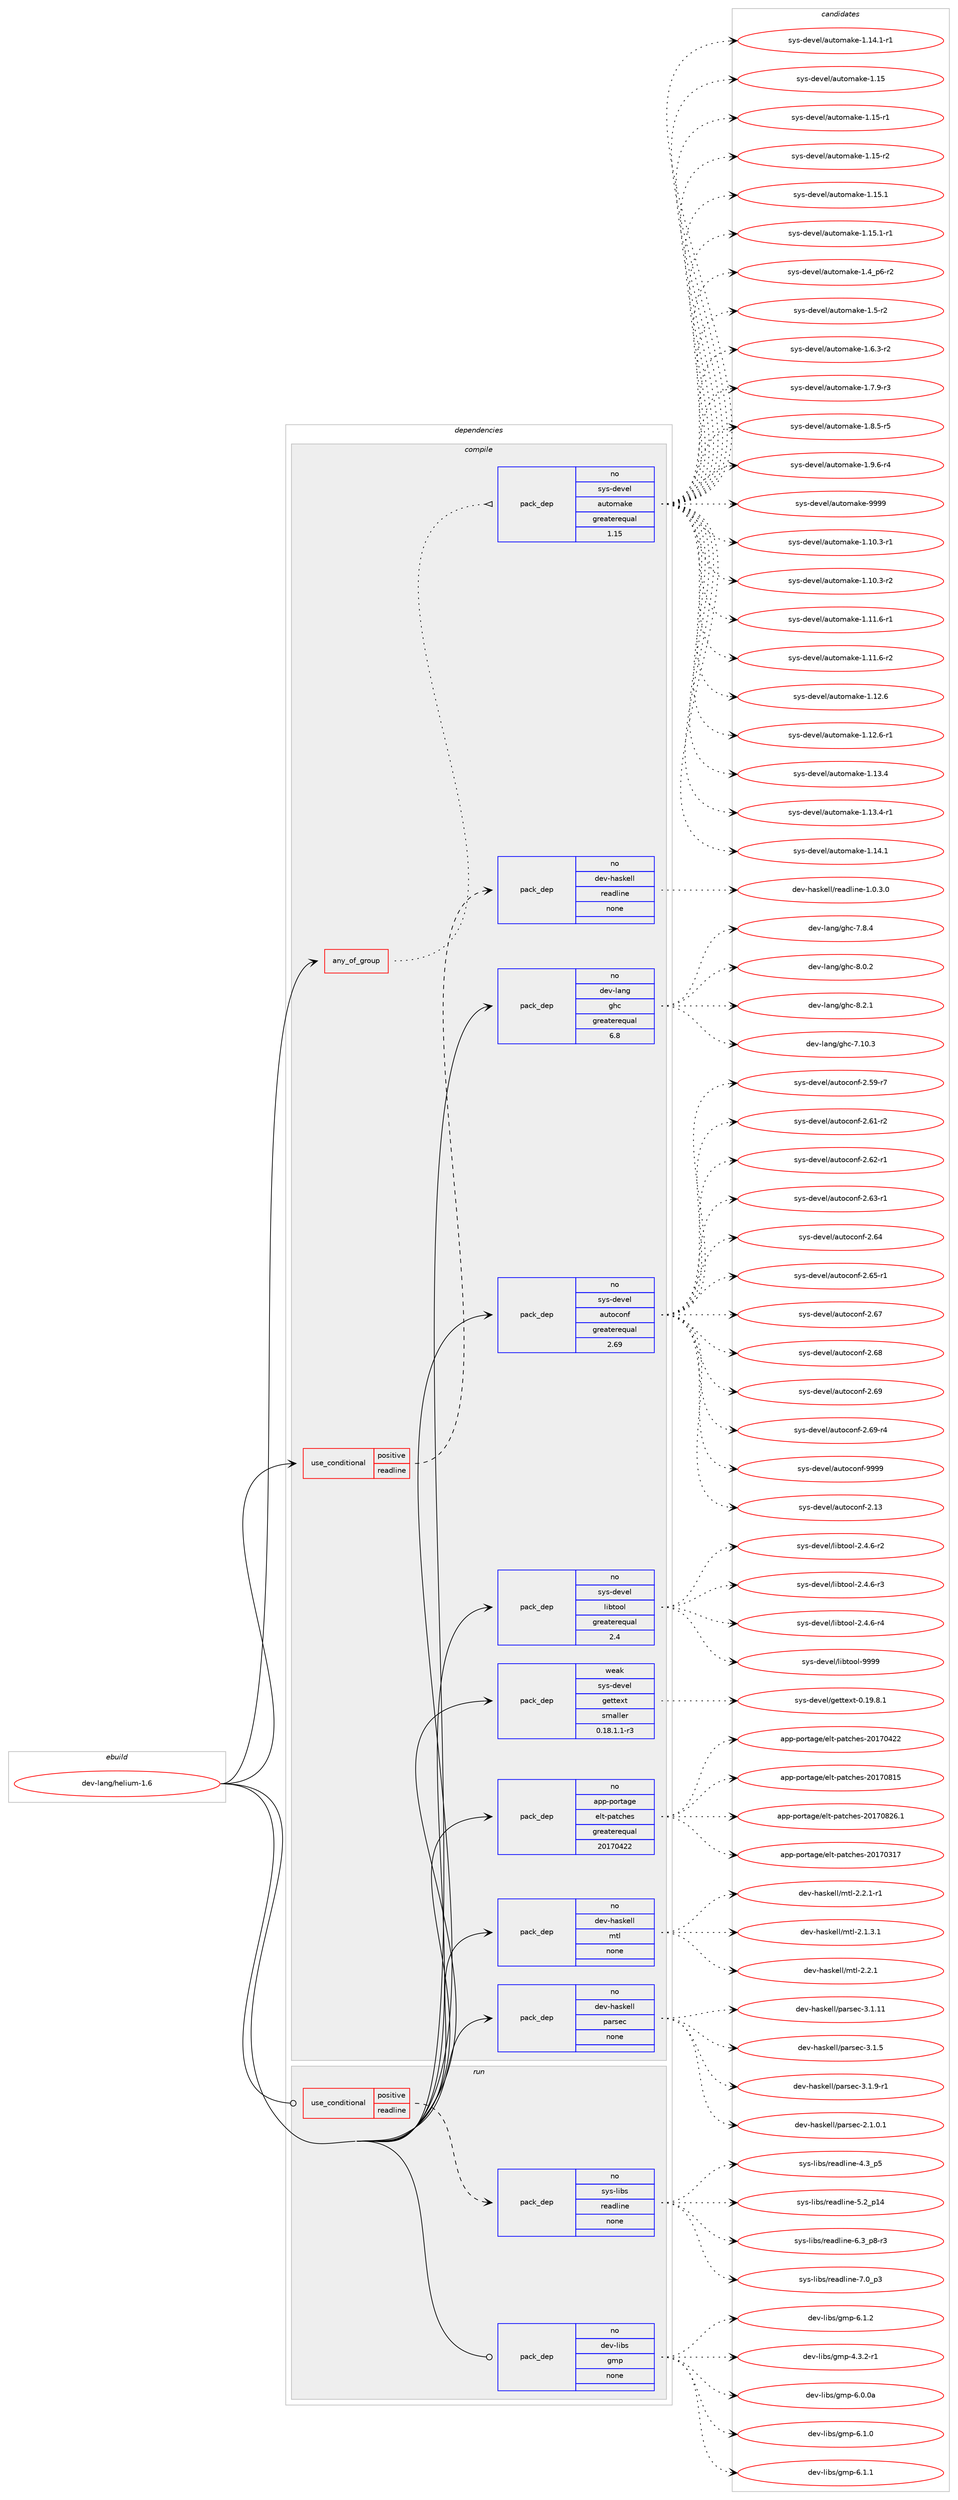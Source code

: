 digraph prolog {

# *************
# Graph options
# *************

newrank=true;
concentrate=true;
compound=true;
graph [rankdir=LR,fontname=Helvetica,fontsize=10,ranksep=1.5];#, ranksep=2.5, nodesep=0.2];
edge  [arrowhead=vee];
node  [fontname=Helvetica,fontsize=10];

# **********
# The ebuild
# **********

subgraph cluster_leftcol {
color=gray;
rank=same;
label=<<i>ebuild</i>>;
id [label="dev-lang/helium-1.6", color=red, width=4, href="../dev-lang/helium-1.6.svg"];
}

# ****************
# The dependencies
# ****************

subgraph cluster_midcol {
color=gray;
label=<<i>dependencies</i>>;
subgraph cluster_compile {
fillcolor="#eeeeee";
style=filled;
label=<<i>compile</i>>;
subgraph any3031 {
dependency106863 [label=<<TABLE BORDER="0" CELLBORDER="1" CELLSPACING="0" CELLPADDING="4"><TR><TD CELLPADDING="10">any_of_group</TD></TR></TABLE>>, shape=none, color=red];subgraph pack80881 {
dependency106864 [label=<<TABLE BORDER="0" CELLBORDER="1" CELLSPACING="0" CELLPADDING="4" WIDTH="220"><TR><TD ROWSPAN="6" CELLPADDING="30">pack_dep</TD></TR><TR><TD WIDTH="110">no</TD></TR><TR><TD>sys-devel</TD></TR><TR><TD>automake</TD></TR><TR><TD>greaterequal</TD></TR><TR><TD>1.15</TD></TR></TABLE>>, shape=none, color=blue];
}
dependency106863:e -> dependency106864:w [weight=20,style="dotted",arrowhead="oinv"];
}
id:e -> dependency106863:w [weight=20,style="solid",arrowhead="vee"];
subgraph cond22921 {
dependency106865 [label=<<TABLE BORDER="0" CELLBORDER="1" CELLSPACING="0" CELLPADDING="4"><TR><TD ROWSPAN="3" CELLPADDING="10">use_conditional</TD></TR><TR><TD>positive</TD></TR><TR><TD>readline</TD></TR></TABLE>>, shape=none, color=red];
subgraph pack80882 {
dependency106866 [label=<<TABLE BORDER="0" CELLBORDER="1" CELLSPACING="0" CELLPADDING="4" WIDTH="220"><TR><TD ROWSPAN="6" CELLPADDING="30">pack_dep</TD></TR><TR><TD WIDTH="110">no</TD></TR><TR><TD>dev-haskell</TD></TR><TR><TD>readline</TD></TR><TR><TD>none</TD></TR><TR><TD></TD></TR></TABLE>>, shape=none, color=blue];
}
dependency106865:e -> dependency106866:w [weight=20,style="dashed",arrowhead="vee"];
}
id:e -> dependency106865:w [weight=20,style="solid",arrowhead="vee"];
subgraph pack80883 {
dependency106867 [label=<<TABLE BORDER="0" CELLBORDER="1" CELLSPACING="0" CELLPADDING="4" WIDTH="220"><TR><TD ROWSPAN="6" CELLPADDING="30">pack_dep</TD></TR><TR><TD WIDTH="110">no</TD></TR><TR><TD>app-portage</TD></TR><TR><TD>elt-patches</TD></TR><TR><TD>greaterequal</TD></TR><TR><TD>20170422</TD></TR></TABLE>>, shape=none, color=blue];
}
id:e -> dependency106867:w [weight=20,style="solid",arrowhead="vee"];
subgraph pack80884 {
dependency106868 [label=<<TABLE BORDER="0" CELLBORDER="1" CELLSPACING="0" CELLPADDING="4" WIDTH="220"><TR><TD ROWSPAN="6" CELLPADDING="30">pack_dep</TD></TR><TR><TD WIDTH="110">no</TD></TR><TR><TD>dev-haskell</TD></TR><TR><TD>mtl</TD></TR><TR><TD>none</TD></TR><TR><TD></TD></TR></TABLE>>, shape=none, color=blue];
}
id:e -> dependency106868:w [weight=20,style="solid",arrowhead="vee"];
subgraph pack80885 {
dependency106869 [label=<<TABLE BORDER="0" CELLBORDER="1" CELLSPACING="0" CELLPADDING="4" WIDTH="220"><TR><TD ROWSPAN="6" CELLPADDING="30">pack_dep</TD></TR><TR><TD WIDTH="110">no</TD></TR><TR><TD>dev-haskell</TD></TR><TR><TD>parsec</TD></TR><TR><TD>none</TD></TR><TR><TD></TD></TR></TABLE>>, shape=none, color=blue];
}
id:e -> dependency106869:w [weight=20,style="solid",arrowhead="vee"];
subgraph pack80886 {
dependency106870 [label=<<TABLE BORDER="0" CELLBORDER="1" CELLSPACING="0" CELLPADDING="4" WIDTH="220"><TR><TD ROWSPAN="6" CELLPADDING="30">pack_dep</TD></TR><TR><TD WIDTH="110">no</TD></TR><TR><TD>dev-lang</TD></TR><TR><TD>ghc</TD></TR><TR><TD>greaterequal</TD></TR><TR><TD>6.8</TD></TR></TABLE>>, shape=none, color=blue];
}
id:e -> dependency106870:w [weight=20,style="solid",arrowhead="vee"];
subgraph pack80887 {
dependency106871 [label=<<TABLE BORDER="0" CELLBORDER="1" CELLSPACING="0" CELLPADDING="4" WIDTH="220"><TR><TD ROWSPAN="6" CELLPADDING="30">pack_dep</TD></TR><TR><TD WIDTH="110">no</TD></TR><TR><TD>sys-devel</TD></TR><TR><TD>autoconf</TD></TR><TR><TD>greaterequal</TD></TR><TR><TD>2.69</TD></TR></TABLE>>, shape=none, color=blue];
}
id:e -> dependency106871:w [weight=20,style="solid",arrowhead="vee"];
subgraph pack80888 {
dependency106872 [label=<<TABLE BORDER="0" CELLBORDER="1" CELLSPACING="0" CELLPADDING="4" WIDTH="220"><TR><TD ROWSPAN="6" CELLPADDING="30">pack_dep</TD></TR><TR><TD WIDTH="110">no</TD></TR><TR><TD>sys-devel</TD></TR><TR><TD>libtool</TD></TR><TR><TD>greaterequal</TD></TR><TR><TD>2.4</TD></TR></TABLE>>, shape=none, color=blue];
}
id:e -> dependency106872:w [weight=20,style="solid",arrowhead="vee"];
subgraph pack80889 {
dependency106873 [label=<<TABLE BORDER="0" CELLBORDER="1" CELLSPACING="0" CELLPADDING="4" WIDTH="220"><TR><TD ROWSPAN="6" CELLPADDING="30">pack_dep</TD></TR><TR><TD WIDTH="110">weak</TD></TR><TR><TD>sys-devel</TD></TR><TR><TD>gettext</TD></TR><TR><TD>smaller</TD></TR><TR><TD>0.18.1.1-r3</TD></TR></TABLE>>, shape=none, color=blue];
}
id:e -> dependency106873:w [weight=20,style="solid",arrowhead="vee"];
}
subgraph cluster_compileandrun {
fillcolor="#eeeeee";
style=filled;
label=<<i>compile and run</i>>;
}
subgraph cluster_run {
fillcolor="#eeeeee";
style=filled;
label=<<i>run</i>>;
subgraph cond22922 {
dependency106874 [label=<<TABLE BORDER="0" CELLBORDER="1" CELLSPACING="0" CELLPADDING="4"><TR><TD ROWSPAN="3" CELLPADDING="10">use_conditional</TD></TR><TR><TD>positive</TD></TR><TR><TD>readline</TD></TR></TABLE>>, shape=none, color=red];
subgraph pack80890 {
dependency106875 [label=<<TABLE BORDER="0" CELLBORDER="1" CELLSPACING="0" CELLPADDING="4" WIDTH="220"><TR><TD ROWSPAN="6" CELLPADDING="30">pack_dep</TD></TR><TR><TD WIDTH="110">no</TD></TR><TR><TD>sys-libs</TD></TR><TR><TD>readline</TD></TR><TR><TD>none</TD></TR><TR><TD></TD></TR></TABLE>>, shape=none, color=blue];
}
dependency106874:e -> dependency106875:w [weight=20,style="dashed",arrowhead="vee"];
}
id:e -> dependency106874:w [weight=20,style="solid",arrowhead="odot"];
subgraph pack80891 {
dependency106876 [label=<<TABLE BORDER="0" CELLBORDER="1" CELLSPACING="0" CELLPADDING="4" WIDTH="220"><TR><TD ROWSPAN="6" CELLPADDING="30">pack_dep</TD></TR><TR><TD WIDTH="110">no</TD></TR><TR><TD>dev-libs</TD></TR><TR><TD>gmp</TD></TR><TR><TD>none</TD></TR><TR><TD></TD></TR></TABLE>>, shape=none, color=blue];
}
id:e -> dependency106876:w [weight=20,style="solid",arrowhead="odot"];
}
}

# **************
# The candidates
# **************

subgraph cluster_choices {
rank=same;
color=gray;
label=<<i>candidates</i>>;

subgraph choice80881 {
color=black;
nodesep=1;
choice11512111545100101118101108479711711611110997107101454946494846514511449 [label="sys-devel/automake-1.10.3-r1", color=red, width=4,href="../sys-devel/automake-1.10.3-r1.svg"];
choice11512111545100101118101108479711711611110997107101454946494846514511450 [label="sys-devel/automake-1.10.3-r2", color=red, width=4,href="../sys-devel/automake-1.10.3-r2.svg"];
choice11512111545100101118101108479711711611110997107101454946494946544511449 [label="sys-devel/automake-1.11.6-r1", color=red, width=4,href="../sys-devel/automake-1.11.6-r1.svg"];
choice11512111545100101118101108479711711611110997107101454946494946544511450 [label="sys-devel/automake-1.11.6-r2", color=red, width=4,href="../sys-devel/automake-1.11.6-r2.svg"];
choice1151211154510010111810110847971171161111099710710145494649504654 [label="sys-devel/automake-1.12.6", color=red, width=4,href="../sys-devel/automake-1.12.6.svg"];
choice11512111545100101118101108479711711611110997107101454946495046544511449 [label="sys-devel/automake-1.12.6-r1", color=red, width=4,href="../sys-devel/automake-1.12.6-r1.svg"];
choice1151211154510010111810110847971171161111099710710145494649514652 [label="sys-devel/automake-1.13.4", color=red, width=4,href="../sys-devel/automake-1.13.4.svg"];
choice11512111545100101118101108479711711611110997107101454946495146524511449 [label="sys-devel/automake-1.13.4-r1", color=red, width=4,href="../sys-devel/automake-1.13.4-r1.svg"];
choice1151211154510010111810110847971171161111099710710145494649524649 [label="sys-devel/automake-1.14.1", color=red, width=4,href="../sys-devel/automake-1.14.1.svg"];
choice11512111545100101118101108479711711611110997107101454946495246494511449 [label="sys-devel/automake-1.14.1-r1", color=red, width=4,href="../sys-devel/automake-1.14.1-r1.svg"];
choice115121115451001011181011084797117116111109971071014549464953 [label="sys-devel/automake-1.15", color=red, width=4,href="../sys-devel/automake-1.15.svg"];
choice1151211154510010111810110847971171161111099710710145494649534511449 [label="sys-devel/automake-1.15-r1", color=red, width=4,href="../sys-devel/automake-1.15-r1.svg"];
choice1151211154510010111810110847971171161111099710710145494649534511450 [label="sys-devel/automake-1.15-r2", color=red, width=4,href="../sys-devel/automake-1.15-r2.svg"];
choice1151211154510010111810110847971171161111099710710145494649534649 [label="sys-devel/automake-1.15.1", color=red, width=4,href="../sys-devel/automake-1.15.1.svg"];
choice11512111545100101118101108479711711611110997107101454946495346494511449 [label="sys-devel/automake-1.15.1-r1", color=red, width=4,href="../sys-devel/automake-1.15.1-r1.svg"];
choice115121115451001011181011084797117116111109971071014549465295112544511450 [label="sys-devel/automake-1.4_p6-r2", color=red, width=4,href="../sys-devel/automake-1.4_p6-r2.svg"];
choice11512111545100101118101108479711711611110997107101454946534511450 [label="sys-devel/automake-1.5-r2", color=red, width=4,href="../sys-devel/automake-1.5-r2.svg"];
choice115121115451001011181011084797117116111109971071014549465446514511450 [label="sys-devel/automake-1.6.3-r2", color=red, width=4,href="../sys-devel/automake-1.6.3-r2.svg"];
choice115121115451001011181011084797117116111109971071014549465546574511451 [label="sys-devel/automake-1.7.9-r3", color=red, width=4,href="../sys-devel/automake-1.7.9-r3.svg"];
choice115121115451001011181011084797117116111109971071014549465646534511453 [label="sys-devel/automake-1.8.5-r5", color=red, width=4,href="../sys-devel/automake-1.8.5-r5.svg"];
choice115121115451001011181011084797117116111109971071014549465746544511452 [label="sys-devel/automake-1.9.6-r4", color=red, width=4,href="../sys-devel/automake-1.9.6-r4.svg"];
choice115121115451001011181011084797117116111109971071014557575757 [label="sys-devel/automake-9999", color=red, width=4,href="../sys-devel/automake-9999.svg"];
dependency106864:e -> choice11512111545100101118101108479711711611110997107101454946494846514511449:w [style=dotted,weight="100"];
dependency106864:e -> choice11512111545100101118101108479711711611110997107101454946494846514511450:w [style=dotted,weight="100"];
dependency106864:e -> choice11512111545100101118101108479711711611110997107101454946494946544511449:w [style=dotted,weight="100"];
dependency106864:e -> choice11512111545100101118101108479711711611110997107101454946494946544511450:w [style=dotted,weight="100"];
dependency106864:e -> choice1151211154510010111810110847971171161111099710710145494649504654:w [style=dotted,weight="100"];
dependency106864:e -> choice11512111545100101118101108479711711611110997107101454946495046544511449:w [style=dotted,weight="100"];
dependency106864:e -> choice1151211154510010111810110847971171161111099710710145494649514652:w [style=dotted,weight="100"];
dependency106864:e -> choice11512111545100101118101108479711711611110997107101454946495146524511449:w [style=dotted,weight="100"];
dependency106864:e -> choice1151211154510010111810110847971171161111099710710145494649524649:w [style=dotted,weight="100"];
dependency106864:e -> choice11512111545100101118101108479711711611110997107101454946495246494511449:w [style=dotted,weight="100"];
dependency106864:e -> choice115121115451001011181011084797117116111109971071014549464953:w [style=dotted,weight="100"];
dependency106864:e -> choice1151211154510010111810110847971171161111099710710145494649534511449:w [style=dotted,weight="100"];
dependency106864:e -> choice1151211154510010111810110847971171161111099710710145494649534511450:w [style=dotted,weight="100"];
dependency106864:e -> choice1151211154510010111810110847971171161111099710710145494649534649:w [style=dotted,weight="100"];
dependency106864:e -> choice11512111545100101118101108479711711611110997107101454946495346494511449:w [style=dotted,weight="100"];
dependency106864:e -> choice115121115451001011181011084797117116111109971071014549465295112544511450:w [style=dotted,weight="100"];
dependency106864:e -> choice11512111545100101118101108479711711611110997107101454946534511450:w [style=dotted,weight="100"];
dependency106864:e -> choice115121115451001011181011084797117116111109971071014549465446514511450:w [style=dotted,weight="100"];
dependency106864:e -> choice115121115451001011181011084797117116111109971071014549465546574511451:w [style=dotted,weight="100"];
dependency106864:e -> choice115121115451001011181011084797117116111109971071014549465646534511453:w [style=dotted,weight="100"];
dependency106864:e -> choice115121115451001011181011084797117116111109971071014549465746544511452:w [style=dotted,weight="100"];
dependency106864:e -> choice115121115451001011181011084797117116111109971071014557575757:w [style=dotted,weight="100"];
}
subgraph choice80882 {
color=black;
nodesep=1;
choice100101118451049711510710110810847114101971001081051101014549464846514648 [label="dev-haskell/readline-1.0.3.0", color=red, width=4,href="../dev-haskell/readline-1.0.3.0.svg"];
dependency106866:e -> choice100101118451049711510710110810847114101971001081051101014549464846514648:w [style=dotted,weight="100"];
}
subgraph choice80883 {
color=black;
nodesep=1;
choice97112112451121111141169710310147101108116451129711699104101115455048495548514955 [label="app-portage/elt-patches-20170317", color=red, width=4,href="../app-portage/elt-patches-20170317.svg"];
choice97112112451121111141169710310147101108116451129711699104101115455048495548525050 [label="app-portage/elt-patches-20170422", color=red, width=4,href="../app-portage/elt-patches-20170422.svg"];
choice97112112451121111141169710310147101108116451129711699104101115455048495548564953 [label="app-portage/elt-patches-20170815", color=red, width=4,href="../app-portage/elt-patches-20170815.svg"];
choice971121124511211111411697103101471011081164511297116991041011154550484955485650544649 [label="app-portage/elt-patches-20170826.1", color=red, width=4,href="../app-portage/elt-patches-20170826.1.svg"];
dependency106867:e -> choice97112112451121111141169710310147101108116451129711699104101115455048495548514955:w [style=dotted,weight="100"];
dependency106867:e -> choice97112112451121111141169710310147101108116451129711699104101115455048495548525050:w [style=dotted,weight="100"];
dependency106867:e -> choice97112112451121111141169710310147101108116451129711699104101115455048495548564953:w [style=dotted,weight="100"];
dependency106867:e -> choice971121124511211111411697103101471011081164511297116991041011154550484955485650544649:w [style=dotted,weight="100"];
}
subgraph choice80884 {
color=black;
nodesep=1;
choice1001011184510497115107101108108471091161084550464946514649 [label="dev-haskell/mtl-2.1.3.1", color=red, width=4,href="../dev-haskell/mtl-2.1.3.1.svg"];
choice100101118451049711510710110810847109116108455046504649 [label="dev-haskell/mtl-2.2.1", color=red, width=4,href="../dev-haskell/mtl-2.2.1.svg"];
choice1001011184510497115107101108108471091161084550465046494511449 [label="dev-haskell/mtl-2.2.1-r1", color=red, width=4,href="../dev-haskell/mtl-2.2.1-r1.svg"];
dependency106868:e -> choice1001011184510497115107101108108471091161084550464946514649:w [style=dotted,weight="100"];
dependency106868:e -> choice100101118451049711510710110810847109116108455046504649:w [style=dotted,weight="100"];
dependency106868:e -> choice1001011184510497115107101108108471091161084550465046494511449:w [style=dotted,weight="100"];
}
subgraph choice80885 {
color=black;
nodesep=1;
choice10010111845104971151071011081084711297114115101994550464946484649 [label="dev-haskell/parsec-2.1.0.1", color=red, width=4,href="../dev-haskell/parsec-2.1.0.1.svg"];
choice100101118451049711510710110810847112971141151019945514649464949 [label="dev-haskell/parsec-3.1.11", color=red, width=4,href="../dev-haskell/parsec-3.1.11.svg"];
choice1001011184510497115107101108108471129711411510199455146494653 [label="dev-haskell/parsec-3.1.5", color=red, width=4,href="../dev-haskell/parsec-3.1.5.svg"];
choice10010111845104971151071011081084711297114115101994551464946574511449 [label="dev-haskell/parsec-3.1.9-r1", color=red, width=4,href="../dev-haskell/parsec-3.1.9-r1.svg"];
dependency106869:e -> choice10010111845104971151071011081084711297114115101994550464946484649:w [style=dotted,weight="100"];
dependency106869:e -> choice100101118451049711510710110810847112971141151019945514649464949:w [style=dotted,weight="100"];
dependency106869:e -> choice1001011184510497115107101108108471129711411510199455146494653:w [style=dotted,weight="100"];
dependency106869:e -> choice10010111845104971151071011081084711297114115101994551464946574511449:w [style=dotted,weight="100"];
}
subgraph choice80886 {
color=black;
nodesep=1;
choice1001011184510897110103471031049945554649484651 [label="dev-lang/ghc-7.10.3", color=red, width=4,href="../dev-lang/ghc-7.10.3.svg"];
choice10010111845108971101034710310499455546564652 [label="dev-lang/ghc-7.8.4", color=red, width=4,href="../dev-lang/ghc-7.8.4.svg"];
choice10010111845108971101034710310499455646484650 [label="dev-lang/ghc-8.0.2", color=red, width=4,href="../dev-lang/ghc-8.0.2.svg"];
choice10010111845108971101034710310499455646504649 [label="dev-lang/ghc-8.2.1", color=red, width=4,href="../dev-lang/ghc-8.2.1.svg"];
dependency106870:e -> choice1001011184510897110103471031049945554649484651:w [style=dotted,weight="100"];
dependency106870:e -> choice10010111845108971101034710310499455546564652:w [style=dotted,weight="100"];
dependency106870:e -> choice10010111845108971101034710310499455646484650:w [style=dotted,weight="100"];
dependency106870:e -> choice10010111845108971101034710310499455646504649:w [style=dotted,weight="100"];
}
subgraph choice80887 {
color=black;
nodesep=1;
choice115121115451001011181011084797117116111991111101024550464951 [label="sys-devel/autoconf-2.13", color=red, width=4,href="../sys-devel/autoconf-2.13.svg"];
choice1151211154510010111810110847971171161119911111010245504653574511455 [label="sys-devel/autoconf-2.59-r7", color=red, width=4,href="../sys-devel/autoconf-2.59-r7.svg"];
choice1151211154510010111810110847971171161119911111010245504654494511450 [label="sys-devel/autoconf-2.61-r2", color=red, width=4,href="../sys-devel/autoconf-2.61-r2.svg"];
choice1151211154510010111810110847971171161119911111010245504654504511449 [label="sys-devel/autoconf-2.62-r1", color=red, width=4,href="../sys-devel/autoconf-2.62-r1.svg"];
choice1151211154510010111810110847971171161119911111010245504654514511449 [label="sys-devel/autoconf-2.63-r1", color=red, width=4,href="../sys-devel/autoconf-2.63-r1.svg"];
choice115121115451001011181011084797117116111991111101024550465452 [label="sys-devel/autoconf-2.64", color=red, width=4,href="../sys-devel/autoconf-2.64.svg"];
choice1151211154510010111810110847971171161119911111010245504654534511449 [label="sys-devel/autoconf-2.65-r1", color=red, width=4,href="../sys-devel/autoconf-2.65-r1.svg"];
choice115121115451001011181011084797117116111991111101024550465455 [label="sys-devel/autoconf-2.67", color=red, width=4,href="../sys-devel/autoconf-2.67.svg"];
choice115121115451001011181011084797117116111991111101024550465456 [label="sys-devel/autoconf-2.68", color=red, width=4,href="../sys-devel/autoconf-2.68.svg"];
choice115121115451001011181011084797117116111991111101024550465457 [label="sys-devel/autoconf-2.69", color=red, width=4,href="../sys-devel/autoconf-2.69.svg"];
choice1151211154510010111810110847971171161119911111010245504654574511452 [label="sys-devel/autoconf-2.69-r4", color=red, width=4,href="../sys-devel/autoconf-2.69-r4.svg"];
choice115121115451001011181011084797117116111991111101024557575757 [label="sys-devel/autoconf-9999", color=red, width=4,href="../sys-devel/autoconf-9999.svg"];
dependency106871:e -> choice115121115451001011181011084797117116111991111101024550464951:w [style=dotted,weight="100"];
dependency106871:e -> choice1151211154510010111810110847971171161119911111010245504653574511455:w [style=dotted,weight="100"];
dependency106871:e -> choice1151211154510010111810110847971171161119911111010245504654494511450:w [style=dotted,weight="100"];
dependency106871:e -> choice1151211154510010111810110847971171161119911111010245504654504511449:w [style=dotted,weight="100"];
dependency106871:e -> choice1151211154510010111810110847971171161119911111010245504654514511449:w [style=dotted,weight="100"];
dependency106871:e -> choice115121115451001011181011084797117116111991111101024550465452:w [style=dotted,weight="100"];
dependency106871:e -> choice1151211154510010111810110847971171161119911111010245504654534511449:w [style=dotted,weight="100"];
dependency106871:e -> choice115121115451001011181011084797117116111991111101024550465455:w [style=dotted,weight="100"];
dependency106871:e -> choice115121115451001011181011084797117116111991111101024550465456:w [style=dotted,weight="100"];
dependency106871:e -> choice115121115451001011181011084797117116111991111101024550465457:w [style=dotted,weight="100"];
dependency106871:e -> choice1151211154510010111810110847971171161119911111010245504654574511452:w [style=dotted,weight="100"];
dependency106871:e -> choice115121115451001011181011084797117116111991111101024557575757:w [style=dotted,weight="100"];
}
subgraph choice80888 {
color=black;
nodesep=1;
choice1151211154510010111810110847108105981161111111084550465246544511450 [label="sys-devel/libtool-2.4.6-r2", color=red, width=4,href="../sys-devel/libtool-2.4.6-r2.svg"];
choice1151211154510010111810110847108105981161111111084550465246544511451 [label="sys-devel/libtool-2.4.6-r3", color=red, width=4,href="../sys-devel/libtool-2.4.6-r3.svg"];
choice1151211154510010111810110847108105981161111111084550465246544511452 [label="sys-devel/libtool-2.4.6-r4", color=red, width=4,href="../sys-devel/libtool-2.4.6-r4.svg"];
choice1151211154510010111810110847108105981161111111084557575757 [label="sys-devel/libtool-9999", color=red, width=4,href="../sys-devel/libtool-9999.svg"];
dependency106872:e -> choice1151211154510010111810110847108105981161111111084550465246544511450:w [style=dotted,weight="100"];
dependency106872:e -> choice1151211154510010111810110847108105981161111111084550465246544511451:w [style=dotted,weight="100"];
dependency106872:e -> choice1151211154510010111810110847108105981161111111084550465246544511452:w [style=dotted,weight="100"];
dependency106872:e -> choice1151211154510010111810110847108105981161111111084557575757:w [style=dotted,weight="100"];
}
subgraph choice80889 {
color=black;
nodesep=1;
choice1151211154510010111810110847103101116116101120116454846495746564649 [label="sys-devel/gettext-0.19.8.1", color=red, width=4,href="../sys-devel/gettext-0.19.8.1.svg"];
dependency106873:e -> choice1151211154510010111810110847103101116116101120116454846495746564649:w [style=dotted,weight="100"];
}
subgraph choice80890 {
color=black;
nodesep=1;
choice11512111545108105981154711410197100108105110101455246519511253 [label="sys-libs/readline-4.3_p5", color=red, width=4,href="../sys-libs/readline-4.3_p5.svg"];
choice1151211154510810598115471141019710010810511010145534650951124952 [label="sys-libs/readline-5.2_p14", color=red, width=4,href="../sys-libs/readline-5.2_p14.svg"];
choice115121115451081059811547114101971001081051101014554465195112564511451 [label="sys-libs/readline-6.3_p8-r3", color=red, width=4,href="../sys-libs/readline-6.3_p8-r3.svg"];
choice11512111545108105981154711410197100108105110101455546489511251 [label="sys-libs/readline-7.0_p3", color=red, width=4,href="../sys-libs/readline-7.0_p3.svg"];
dependency106875:e -> choice11512111545108105981154711410197100108105110101455246519511253:w [style=dotted,weight="100"];
dependency106875:e -> choice1151211154510810598115471141019710010810511010145534650951124952:w [style=dotted,weight="100"];
dependency106875:e -> choice115121115451081059811547114101971001081051101014554465195112564511451:w [style=dotted,weight="100"];
dependency106875:e -> choice11512111545108105981154711410197100108105110101455546489511251:w [style=dotted,weight="100"];
}
subgraph choice80891 {
color=black;
nodesep=1;
choice1001011184510810598115471031091124552465146504511449 [label="dev-libs/gmp-4.3.2-r1", color=red, width=4,href="../dev-libs/gmp-4.3.2-r1.svg"];
choice10010111845108105981154710310911245544648464897 [label="dev-libs/gmp-6.0.0a", color=red, width=4,href="../dev-libs/gmp-6.0.0a.svg"];
choice100101118451081059811547103109112455446494648 [label="dev-libs/gmp-6.1.0", color=red, width=4,href="../dev-libs/gmp-6.1.0.svg"];
choice100101118451081059811547103109112455446494649 [label="dev-libs/gmp-6.1.1", color=red, width=4,href="../dev-libs/gmp-6.1.1.svg"];
choice100101118451081059811547103109112455446494650 [label="dev-libs/gmp-6.1.2", color=red, width=4,href="../dev-libs/gmp-6.1.2.svg"];
dependency106876:e -> choice1001011184510810598115471031091124552465146504511449:w [style=dotted,weight="100"];
dependency106876:e -> choice10010111845108105981154710310911245544648464897:w [style=dotted,weight="100"];
dependency106876:e -> choice100101118451081059811547103109112455446494648:w [style=dotted,weight="100"];
dependency106876:e -> choice100101118451081059811547103109112455446494649:w [style=dotted,weight="100"];
dependency106876:e -> choice100101118451081059811547103109112455446494650:w [style=dotted,weight="100"];
}
}

}
